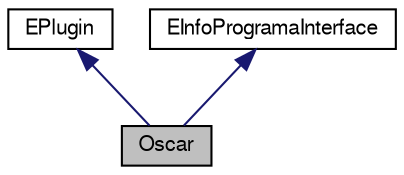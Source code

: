 digraph G
{
  bgcolor="transparent";
  edge [fontname="FreeSans",fontsize=10,labelfontname="FreeSans",labelfontsize=10];
  node [fontname="FreeSans",fontsize=10,shape=record];
  Node1 [label="Oscar",height=0.2,width=0.4,color="black", fillcolor="grey75", style="filled" fontcolor="black"];
  Node2 -> Node1 [dir=back,color="midnightblue",fontsize=10,style="solid",fontname="FreeSans"];
  Node2 [label="EPlugin",height=0.2,width=0.4,color="black",URL="$classEPlugin.html",tooltip="Interface de plugin en general."];
  Node3 -> Node1 [dir=back,color="midnightblue",fontsize=10,style="solid",fontname="FreeSans"];
  Node3 [label="EInfoProgramaInterface",height=0.2,width=0.4,color="black",URL="$classEInfoProgramaInterface.html",tooltip="Interfaz de informacion del programa."];
}
